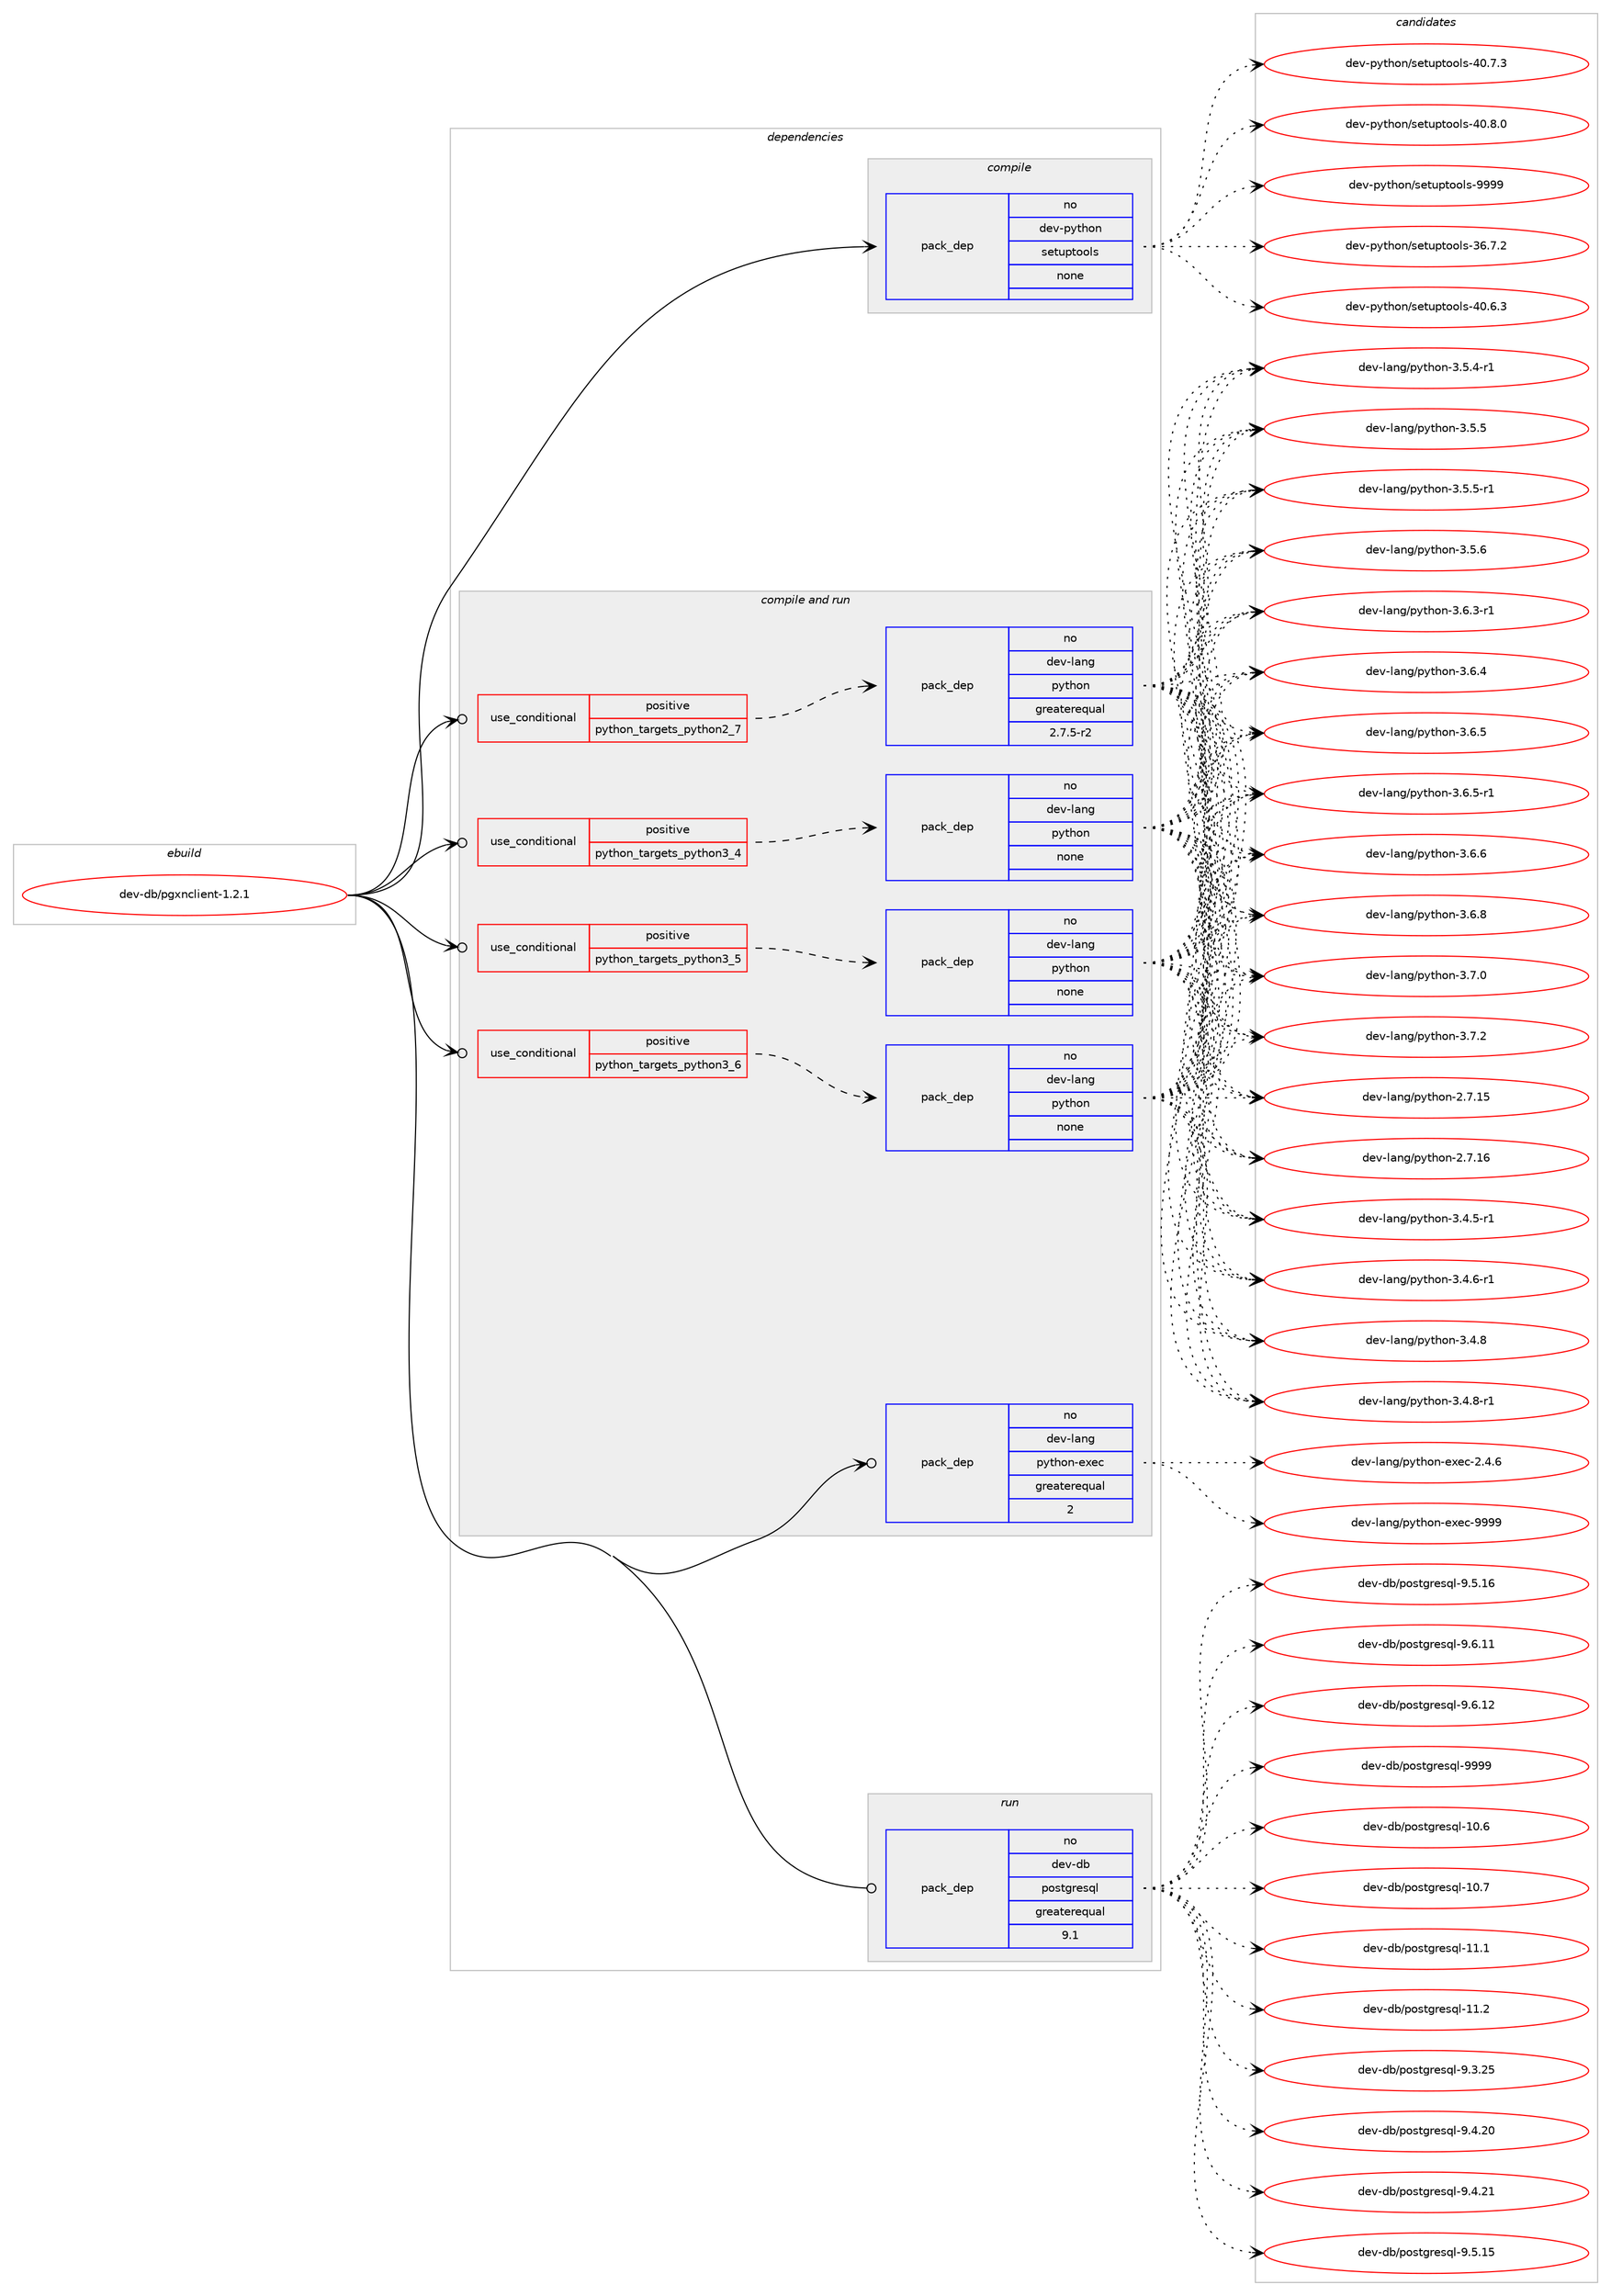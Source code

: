 digraph prolog {

# *************
# Graph options
# *************

newrank=true;
concentrate=true;
compound=true;
graph [rankdir=LR,fontname=Helvetica,fontsize=10,ranksep=1.5];#, ranksep=2.5, nodesep=0.2];
edge  [arrowhead=vee];
node  [fontname=Helvetica,fontsize=10];

# **********
# The ebuild
# **********

subgraph cluster_leftcol {
color=gray;
rank=same;
label=<<i>ebuild</i>>;
id [label="dev-db/pgxnclient-1.2.1", color=red, width=4, href="../dev-db/pgxnclient-1.2.1.svg"];
}

# ****************
# The dependencies
# ****************

subgraph cluster_midcol {
color=gray;
label=<<i>dependencies</i>>;
subgraph cluster_compile {
fillcolor="#eeeeee";
style=filled;
label=<<i>compile</i>>;
subgraph pack943113 {
dependency1321683 [label=<<TABLE BORDER="0" CELLBORDER="1" CELLSPACING="0" CELLPADDING="4" WIDTH="220"><TR><TD ROWSPAN="6" CELLPADDING="30">pack_dep</TD></TR><TR><TD WIDTH="110">no</TD></TR><TR><TD>dev-python</TD></TR><TR><TD>setuptools</TD></TR><TR><TD>none</TD></TR><TR><TD></TD></TR></TABLE>>, shape=none, color=blue];
}
id:e -> dependency1321683:w [weight=20,style="solid",arrowhead="vee"];
}
subgraph cluster_compileandrun {
fillcolor="#eeeeee";
style=filled;
label=<<i>compile and run</i>>;
subgraph cond357611 {
dependency1321684 [label=<<TABLE BORDER="0" CELLBORDER="1" CELLSPACING="0" CELLPADDING="4"><TR><TD ROWSPAN="3" CELLPADDING="10">use_conditional</TD></TR><TR><TD>positive</TD></TR><TR><TD>python_targets_python2_7</TD></TR></TABLE>>, shape=none, color=red];
subgraph pack943114 {
dependency1321685 [label=<<TABLE BORDER="0" CELLBORDER="1" CELLSPACING="0" CELLPADDING="4" WIDTH="220"><TR><TD ROWSPAN="6" CELLPADDING="30">pack_dep</TD></TR><TR><TD WIDTH="110">no</TD></TR><TR><TD>dev-lang</TD></TR><TR><TD>python</TD></TR><TR><TD>greaterequal</TD></TR><TR><TD>2.7.5-r2</TD></TR></TABLE>>, shape=none, color=blue];
}
dependency1321684:e -> dependency1321685:w [weight=20,style="dashed",arrowhead="vee"];
}
id:e -> dependency1321684:w [weight=20,style="solid",arrowhead="odotvee"];
subgraph cond357612 {
dependency1321686 [label=<<TABLE BORDER="0" CELLBORDER="1" CELLSPACING="0" CELLPADDING="4"><TR><TD ROWSPAN="3" CELLPADDING="10">use_conditional</TD></TR><TR><TD>positive</TD></TR><TR><TD>python_targets_python3_4</TD></TR></TABLE>>, shape=none, color=red];
subgraph pack943115 {
dependency1321687 [label=<<TABLE BORDER="0" CELLBORDER="1" CELLSPACING="0" CELLPADDING="4" WIDTH="220"><TR><TD ROWSPAN="6" CELLPADDING="30">pack_dep</TD></TR><TR><TD WIDTH="110">no</TD></TR><TR><TD>dev-lang</TD></TR><TR><TD>python</TD></TR><TR><TD>none</TD></TR><TR><TD></TD></TR></TABLE>>, shape=none, color=blue];
}
dependency1321686:e -> dependency1321687:w [weight=20,style="dashed",arrowhead="vee"];
}
id:e -> dependency1321686:w [weight=20,style="solid",arrowhead="odotvee"];
subgraph cond357613 {
dependency1321688 [label=<<TABLE BORDER="0" CELLBORDER="1" CELLSPACING="0" CELLPADDING="4"><TR><TD ROWSPAN="3" CELLPADDING="10">use_conditional</TD></TR><TR><TD>positive</TD></TR><TR><TD>python_targets_python3_5</TD></TR></TABLE>>, shape=none, color=red];
subgraph pack943116 {
dependency1321689 [label=<<TABLE BORDER="0" CELLBORDER="1" CELLSPACING="0" CELLPADDING="4" WIDTH="220"><TR><TD ROWSPAN="6" CELLPADDING="30">pack_dep</TD></TR><TR><TD WIDTH="110">no</TD></TR><TR><TD>dev-lang</TD></TR><TR><TD>python</TD></TR><TR><TD>none</TD></TR><TR><TD></TD></TR></TABLE>>, shape=none, color=blue];
}
dependency1321688:e -> dependency1321689:w [weight=20,style="dashed",arrowhead="vee"];
}
id:e -> dependency1321688:w [weight=20,style="solid",arrowhead="odotvee"];
subgraph cond357614 {
dependency1321690 [label=<<TABLE BORDER="0" CELLBORDER="1" CELLSPACING="0" CELLPADDING="4"><TR><TD ROWSPAN="3" CELLPADDING="10">use_conditional</TD></TR><TR><TD>positive</TD></TR><TR><TD>python_targets_python3_6</TD></TR></TABLE>>, shape=none, color=red];
subgraph pack943117 {
dependency1321691 [label=<<TABLE BORDER="0" CELLBORDER="1" CELLSPACING="0" CELLPADDING="4" WIDTH="220"><TR><TD ROWSPAN="6" CELLPADDING="30">pack_dep</TD></TR><TR><TD WIDTH="110">no</TD></TR><TR><TD>dev-lang</TD></TR><TR><TD>python</TD></TR><TR><TD>none</TD></TR><TR><TD></TD></TR></TABLE>>, shape=none, color=blue];
}
dependency1321690:e -> dependency1321691:w [weight=20,style="dashed",arrowhead="vee"];
}
id:e -> dependency1321690:w [weight=20,style="solid",arrowhead="odotvee"];
subgraph pack943118 {
dependency1321692 [label=<<TABLE BORDER="0" CELLBORDER="1" CELLSPACING="0" CELLPADDING="4" WIDTH="220"><TR><TD ROWSPAN="6" CELLPADDING="30">pack_dep</TD></TR><TR><TD WIDTH="110">no</TD></TR><TR><TD>dev-lang</TD></TR><TR><TD>python-exec</TD></TR><TR><TD>greaterequal</TD></TR><TR><TD>2</TD></TR></TABLE>>, shape=none, color=blue];
}
id:e -> dependency1321692:w [weight=20,style="solid",arrowhead="odotvee"];
}
subgraph cluster_run {
fillcolor="#eeeeee";
style=filled;
label=<<i>run</i>>;
subgraph pack943119 {
dependency1321693 [label=<<TABLE BORDER="0" CELLBORDER="1" CELLSPACING="0" CELLPADDING="4" WIDTH="220"><TR><TD ROWSPAN="6" CELLPADDING="30">pack_dep</TD></TR><TR><TD WIDTH="110">no</TD></TR><TR><TD>dev-db</TD></TR><TR><TD>postgresql</TD></TR><TR><TD>greaterequal</TD></TR><TR><TD>9.1</TD></TR></TABLE>>, shape=none, color=blue];
}
id:e -> dependency1321693:w [weight=20,style="solid",arrowhead="odot"];
}
}

# **************
# The candidates
# **************

subgraph cluster_choices {
rank=same;
color=gray;
label=<<i>candidates</i>>;

subgraph choice943113 {
color=black;
nodesep=1;
choice100101118451121211161041111104711510111611711211611111110811545515446554650 [label="dev-python/setuptools-36.7.2", color=red, width=4,href="../dev-python/setuptools-36.7.2.svg"];
choice100101118451121211161041111104711510111611711211611111110811545524846544651 [label="dev-python/setuptools-40.6.3", color=red, width=4,href="../dev-python/setuptools-40.6.3.svg"];
choice100101118451121211161041111104711510111611711211611111110811545524846554651 [label="dev-python/setuptools-40.7.3", color=red, width=4,href="../dev-python/setuptools-40.7.3.svg"];
choice100101118451121211161041111104711510111611711211611111110811545524846564648 [label="dev-python/setuptools-40.8.0", color=red, width=4,href="../dev-python/setuptools-40.8.0.svg"];
choice10010111845112121116104111110471151011161171121161111111081154557575757 [label="dev-python/setuptools-9999", color=red, width=4,href="../dev-python/setuptools-9999.svg"];
dependency1321683:e -> choice100101118451121211161041111104711510111611711211611111110811545515446554650:w [style=dotted,weight="100"];
dependency1321683:e -> choice100101118451121211161041111104711510111611711211611111110811545524846544651:w [style=dotted,weight="100"];
dependency1321683:e -> choice100101118451121211161041111104711510111611711211611111110811545524846554651:w [style=dotted,weight="100"];
dependency1321683:e -> choice100101118451121211161041111104711510111611711211611111110811545524846564648:w [style=dotted,weight="100"];
dependency1321683:e -> choice10010111845112121116104111110471151011161171121161111111081154557575757:w [style=dotted,weight="100"];
}
subgraph choice943114 {
color=black;
nodesep=1;
choice10010111845108971101034711212111610411111045504655464953 [label="dev-lang/python-2.7.15", color=red, width=4,href="../dev-lang/python-2.7.15.svg"];
choice10010111845108971101034711212111610411111045504655464954 [label="dev-lang/python-2.7.16", color=red, width=4,href="../dev-lang/python-2.7.16.svg"];
choice1001011184510897110103471121211161041111104551465246534511449 [label="dev-lang/python-3.4.5-r1", color=red, width=4,href="../dev-lang/python-3.4.5-r1.svg"];
choice1001011184510897110103471121211161041111104551465246544511449 [label="dev-lang/python-3.4.6-r1", color=red, width=4,href="../dev-lang/python-3.4.6-r1.svg"];
choice100101118451089711010347112121116104111110455146524656 [label="dev-lang/python-3.4.8", color=red, width=4,href="../dev-lang/python-3.4.8.svg"];
choice1001011184510897110103471121211161041111104551465246564511449 [label="dev-lang/python-3.4.8-r1", color=red, width=4,href="../dev-lang/python-3.4.8-r1.svg"];
choice1001011184510897110103471121211161041111104551465346524511449 [label="dev-lang/python-3.5.4-r1", color=red, width=4,href="../dev-lang/python-3.5.4-r1.svg"];
choice100101118451089711010347112121116104111110455146534653 [label="dev-lang/python-3.5.5", color=red, width=4,href="../dev-lang/python-3.5.5.svg"];
choice1001011184510897110103471121211161041111104551465346534511449 [label="dev-lang/python-3.5.5-r1", color=red, width=4,href="../dev-lang/python-3.5.5-r1.svg"];
choice100101118451089711010347112121116104111110455146534654 [label="dev-lang/python-3.5.6", color=red, width=4,href="../dev-lang/python-3.5.6.svg"];
choice1001011184510897110103471121211161041111104551465446514511449 [label="dev-lang/python-3.6.3-r1", color=red, width=4,href="../dev-lang/python-3.6.3-r1.svg"];
choice100101118451089711010347112121116104111110455146544652 [label="dev-lang/python-3.6.4", color=red, width=4,href="../dev-lang/python-3.6.4.svg"];
choice100101118451089711010347112121116104111110455146544653 [label="dev-lang/python-3.6.5", color=red, width=4,href="../dev-lang/python-3.6.5.svg"];
choice1001011184510897110103471121211161041111104551465446534511449 [label="dev-lang/python-3.6.5-r1", color=red, width=4,href="../dev-lang/python-3.6.5-r1.svg"];
choice100101118451089711010347112121116104111110455146544654 [label="dev-lang/python-3.6.6", color=red, width=4,href="../dev-lang/python-3.6.6.svg"];
choice100101118451089711010347112121116104111110455146544656 [label="dev-lang/python-3.6.8", color=red, width=4,href="../dev-lang/python-3.6.8.svg"];
choice100101118451089711010347112121116104111110455146554648 [label="dev-lang/python-3.7.0", color=red, width=4,href="../dev-lang/python-3.7.0.svg"];
choice100101118451089711010347112121116104111110455146554650 [label="dev-lang/python-3.7.2", color=red, width=4,href="../dev-lang/python-3.7.2.svg"];
dependency1321685:e -> choice10010111845108971101034711212111610411111045504655464953:w [style=dotted,weight="100"];
dependency1321685:e -> choice10010111845108971101034711212111610411111045504655464954:w [style=dotted,weight="100"];
dependency1321685:e -> choice1001011184510897110103471121211161041111104551465246534511449:w [style=dotted,weight="100"];
dependency1321685:e -> choice1001011184510897110103471121211161041111104551465246544511449:w [style=dotted,weight="100"];
dependency1321685:e -> choice100101118451089711010347112121116104111110455146524656:w [style=dotted,weight="100"];
dependency1321685:e -> choice1001011184510897110103471121211161041111104551465246564511449:w [style=dotted,weight="100"];
dependency1321685:e -> choice1001011184510897110103471121211161041111104551465346524511449:w [style=dotted,weight="100"];
dependency1321685:e -> choice100101118451089711010347112121116104111110455146534653:w [style=dotted,weight="100"];
dependency1321685:e -> choice1001011184510897110103471121211161041111104551465346534511449:w [style=dotted,weight="100"];
dependency1321685:e -> choice100101118451089711010347112121116104111110455146534654:w [style=dotted,weight="100"];
dependency1321685:e -> choice1001011184510897110103471121211161041111104551465446514511449:w [style=dotted,weight="100"];
dependency1321685:e -> choice100101118451089711010347112121116104111110455146544652:w [style=dotted,weight="100"];
dependency1321685:e -> choice100101118451089711010347112121116104111110455146544653:w [style=dotted,weight="100"];
dependency1321685:e -> choice1001011184510897110103471121211161041111104551465446534511449:w [style=dotted,weight="100"];
dependency1321685:e -> choice100101118451089711010347112121116104111110455146544654:w [style=dotted,weight="100"];
dependency1321685:e -> choice100101118451089711010347112121116104111110455146544656:w [style=dotted,weight="100"];
dependency1321685:e -> choice100101118451089711010347112121116104111110455146554648:w [style=dotted,weight="100"];
dependency1321685:e -> choice100101118451089711010347112121116104111110455146554650:w [style=dotted,weight="100"];
}
subgraph choice943115 {
color=black;
nodesep=1;
choice10010111845108971101034711212111610411111045504655464953 [label="dev-lang/python-2.7.15", color=red, width=4,href="../dev-lang/python-2.7.15.svg"];
choice10010111845108971101034711212111610411111045504655464954 [label="dev-lang/python-2.7.16", color=red, width=4,href="../dev-lang/python-2.7.16.svg"];
choice1001011184510897110103471121211161041111104551465246534511449 [label="dev-lang/python-3.4.5-r1", color=red, width=4,href="../dev-lang/python-3.4.5-r1.svg"];
choice1001011184510897110103471121211161041111104551465246544511449 [label="dev-lang/python-3.4.6-r1", color=red, width=4,href="../dev-lang/python-3.4.6-r1.svg"];
choice100101118451089711010347112121116104111110455146524656 [label="dev-lang/python-3.4.8", color=red, width=4,href="../dev-lang/python-3.4.8.svg"];
choice1001011184510897110103471121211161041111104551465246564511449 [label="dev-lang/python-3.4.8-r1", color=red, width=4,href="../dev-lang/python-3.4.8-r1.svg"];
choice1001011184510897110103471121211161041111104551465346524511449 [label="dev-lang/python-3.5.4-r1", color=red, width=4,href="../dev-lang/python-3.5.4-r1.svg"];
choice100101118451089711010347112121116104111110455146534653 [label="dev-lang/python-3.5.5", color=red, width=4,href="../dev-lang/python-3.5.5.svg"];
choice1001011184510897110103471121211161041111104551465346534511449 [label="dev-lang/python-3.5.5-r1", color=red, width=4,href="../dev-lang/python-3.5.5-r1.svg"];
choice100101118451089711010347112121116104111110455146534654 [label="dev-lang/python-3.5.6", color=red, width=4,href="../dev-lang/python-3.5.6.svg"];
choice1001011184510897110103471121211161041111104551465446514511449 [label="dev-lang/python-3.6.3-r1", color=red, width=4,href="../dev-lang/python-3.6.3-r1.svg"];
choice100101118451089711010347112121116104111110455146544652 [label="dev-lang/python-3.6.4", color=red, width=4,href="../dev-lang/python-3.6.4.svg"];
choice100101118451089711010347112121116104111110455146544653 [label="dev-lang/python-3.6.5", color=red, width=4,href="../dev-lang/python-3.6.5.svg"];
choice1001011184510897110103471121211161041111104551465446534511449 [label="dev-lang/python-3.6.5-r1", color=red, width=4,href="../dev-lang/python-3.6.5-r1.svg"];
choice100101118451089711010347112121116104111110455146544654 [label="dev-lang/python-3.6.6", color=red, width=4,href="../dev-lang/python-3.6.6.svg"];
choice100101118451089711010347112121116104111110455146544656 [label="dev-lang/python-3.6.8", color=red, width=4,href="../dev-lang/python-3.6.8.svg"];
choice100101118451089711010347112121116104111110455146554648 [label="dev-lang/python-3.7.0", color=red, width=4,href="../dev-lang/python-3.7.0.svg"];
choice100101118451089711010347112121116104111110455146554650 [label="dev-lang/python-3.7.2", color=red, width=4,href="../dev-lang/python-3.7.2.svg"];
dependency1321687:e -> choice10010111845108971101034711212111610411111045504655464953:w [style=dotted,weight="100"];
dependency1321687:e -> choice10010111845108971101034711212111610411111045504655464954:w [style=dotted,weight="100"];
dependency1321687:e -> choice1001011184510897110103471121211161041111104551465246534511449:w [style=dotted,weight="100"];
dependency1321687:e -> choice1001011184510897110103471121211161041111104551465246544511449:w [style=dotted,weight="100"];
dependency1321687:e -> choice100101118451089711010347112121116104111110455146524656:w [style=dotted,weight="100"];
dependency1321687:e -> choice1001011184510897110103471121211161041111104551465246564511449:w [style=dotted,weight="100"];
dependency1321687:e -> choice1001011184510897110103471121211161041111104551465346524511449:w [style=dotted,weight="100"];
dependency1321687:e -> choice100101118451089711010347112121116104111110455146534653:w [style=dotted,weight="100"];
dependency1321687:e -> choice1001011184510897110103471121211161041111104551465346534511449:w [style=dotted,weight="100"];
dependency1321687:e -> choice100101118451089711010347112121116104111110455146534654:w [style=dotted,weight="100"];
dependency1321687:e -> choice1001011184510897110103471121211161041111104551465446514511449:w [style=dotted,weight="100"];
dependency1321687:e -> choice100101118451089711010347112121116104111110455146544652:w [style=dotted,weight="100"];
dependency1321687:e -> choice100101118451089711010347112121116104111110455146544653:w [style=dotted,weight="100"];
dependency1321687:e -> choice1001011184510897110103471121211161041111104551465446534511449:w [style=dotted,weight="100"];
dependency1321687:e -> choice100101118451089711010347112121116104111110455146544654:w [style=dotted,weight="100"];
dependency1321687:e -> choice100101118451089711010347112121116104111110455146544656:w [style=dotted,weight="100"];
dependency1321687:e -> choice100101118451089711010347112121116104111110455146554648:w [style=dotted,weight="100"];
dependency1321687:e -> choice100101118451089711010347112121116104111110455146554650:w [style=dotted,weight="100"];
}
subgraph choice943116 {
color=black;
nodesep=1;
choice10010111845108971101034711212111610411111045504655464953 [label="dev-lang/python-2.7.15", color=red, width=4,href="../dev-lang/python-2.7.15.svg"];
choice10010111845108971101034711212111610411111045504655464954 [label="dev-lang/python-2.7.16", color=red, width=4,href="../dev-lang/python-2.7.16.svg"];
choice1001011184510897110103471121211161041111104551465246534511449 [label="dev-lang/python-3.4.5-r1", color=red, width=4,href="../dev-lang/python-3.4.5-r1.svg"];
choice1001011184510897110103471121211161041111104551465246544511449 [label="dev-lang/python-3.4.6-r1", color=red, width=4,href="../dev-lang/python-3.4.6-r1.svg"];
choice100101118451089711010347112121116104111110455146524656 [label="dev-lang/python-3.4.8", color=red, width=4,href="../dev-lang/python-3.4.8.svg"];
choice1001011184510897110103471121211161041111104551465246564511449 [label="dev-lang/python-3.4.8-r1", color=red, width=4,href="../dev-lang/python-3.4.8-r1.svg"];
choice1001011184510897110103471121211161041111104551465346524511449 [label="dev-lang/python-3.5.4-r1", color=red, width=4,href="../dev-lang/python-3.5.4-r1.svg"];
choice100101118451089711010347112121116104111110455146534653 [label="dev-lang/python-3.5.5", color=red, width=4,href="../dev-lang/python-3.5.5.svg"];
choice1001011184510897110103471121211161041111104551465346534511449 [label="dev-lang/python-3.5.5-r1", color=red, width=4,href="../dev-lang/python-3.5.5-r1.svg"];
choice100101118451089711010347112121116104111110455146534654 [label="dev-lang/python-3.5.6", color=red, width=4,href="../dev-lang/python-3.5.6.svg"];
choice1001011184510897110103471121211161041111104551465446514511449 [label="dev-lang/python-3.6.3-r1", color=red, width=4,href="../dev-lang/python-3.6.3-r1.svg"];
choice100101118451089711010347112121116104111110455146544652 [label="dev-lang/python-3.6.4", color=red, width=4,href="../dev-lang/python-3.6.4.svg"];
choice100101118451089711010347112121116104111110455146544653 [label="dev-lang/python-3.6.5", color=red, width=4,href="../dev-lang/python-3.6.5.svg"];
choice1001011184510897110103471121211161041111104551465446534511449 [label="dev-lang/python-3.6.5-r1", color=red, width=4,href="../dev-lang/python-3.6.5-r1.svg"];
choice100101118451089711010347112121116104111110455146544654 [label="dev-lang/python-3.6.6", color=red, width=4,href="../dev-lang/python-3.6.6.svg"];
choice100101118451089711010347112121116104111110455146544656 [label="dev-lang/python-3.6.8", color=red, width=4,href="../dev-lang/python-3.6.8.svg"];
choice100101118451089711010347112121116104111110455146554648 [label="dev-lang/python-3.7.0", color=red, width=4,href="../dev-lang/python-3.7.0.svg"];
choice100101118451089711010347112121116104111110455146554650 [label="dev-lang/python-3.7.2", color=red, width=4,href="../dev-lang/python-3.7.2.svg"];
dependency1321689:e -> choice10010111845108971101034711212111610411111045504655464953:w [style=dotted,weight="100"];
dependency1321689:e -> choice10010111845108971101034711212111610411111045504655464954:w [style=dotted,weight="100"];
dependency1321689:e -> choice1001011184510897110103471121211161041111104551465246534511449:w [style=dotted,weight="100"];
dependency1321689:e -> choice1001011184510897110103471121211161041111104551465246544511449:w [style=dotted,weight="100"];
dependency1321689:e -> choice100101118451089711010347112121116104111110455146524656:w [style=dotted,weight="100"];
dependency1321689:e -> choice1001011184510897110103471121211161041111104551465246564511449:w [style=dotted,weight="100"];
dependency1321689:e -> choice1001011184510897110103471121211161041111104551465346524511449:w [style=dotted,weight="100"];
dependency1321689:e -> choice100101118451089711010347112121116104111110455146534653:w [style=dotted,weight="100"];
dependency1321689:e -> choice1001011184510897110103471121211161041111104551465346534511449:w [style=dotted,weight="100"];
dependency1321689:e -> choice100101118451089711010347112121116104111110455146534654:w [style=dotted,weight="100"];
dependency1321689:e -> choice1001011184510897110103471121211161041111104551465446514511449:w [style=dotted,weight="100"];
dependency1321689:e -> choice100101118451089711010347112121116104111110455146544652:w [style=dotted,weight="100"];
dependency1321689:e -> choice100101118451089711010347112121116104111110455146544653:w [style=dotted,weight="100"];
dependency1321689:e -> choice1001011184510897110103471121211161041111104551465446534511449:w [style=dotted,weight="100"];
dependency1321689:e -> choice100101118451089711010347112121116104111110455146544654:w [style=dotted,weight="100"];
dependency1321689:e -> choice100101118451089711010347112121116104111110455146544656:w [style=dotted,weight="100"];
dependency1321689:e -> choice100101118451089711010347112121116104111110455146554648:w [style=dotted,weight="100"];
dependency1321689:e -> choice100101118451089711010347112121116104111110455146554650:w [style=dotted,weight="100"];
}
subgraph choice943117 {
color=black;
nodesep=1;
choice10010111845108971101034711212111610411111045504655464953 [label="dev-lang/python-2.7.15", color=red, width=4,href="../dev-lang/python-2.7.15.svg"];
choice10010111845108971101034711212111610411111045504655464954 [label="dev-lang/python-2.7.16", color=red, width=4,href="../dev-lang/python-2.7.16.svg"];
choice1001011184510897110103471121211161041111104551465246534511449 [label="dev-lang/python-3.4.5-r1", color=red, width=4,href="../dev-lang/python-3.4.5-r1.svg"];
choice1001011184510897110103471121211161041111104551465246544511449 [label="dev-lang/python-3.4.6-r1", color=red, width=4,href="../dev-lang/python-3.4.6-r1.svg"];
choice100101118451089711010347112121116104111110455146524656 [label="dev-lang/python-3.4.8", color=red, width=4,href="../dev-lang/python-3.4.8.svg"];
choice1001011184510897110103471121211161041111104551465246564511449 [label="dev-lang/python-3.4.8-r1", color=red, width=4,href="../dev-lang/python-3.4.8-r1.svg"];
choice1001011184510897110103471121211161041111104551465346524511449 [label="dev-lang/python-3.5.4-r1", color=red, width=4,href="../dev-lang/python-3.5.4-r1.svg"];
choice100101118451089711010347112121116104111110455146534653 [label="dev-lang/python-3.5.5", color=red, width=4,href="../dev-lang/python-3.5.5.svg"];
choice1001011184510897110103471121211161041111104551465346534511449 [label="dev-lang/python-3.5.5-r1", color=red, width=4,href="../dev-lang/python-3.5.5-r1.svg"];
choice100101118451089711010347112121116104111110455146534654 [label="dev-lang/python-3.5.6", color=red, width=4,href="../dev-lang/python-3.5.6.svg"];
choice1001011184510897110103471121211161041111104551465446514511449 [label="dev-lang/python-3.6.3-r1", color=red, width=4,href="../dev-lang/python-3.6.3-r1.svg"];
choice100101118451089711010347112121116104111110455146544652 [label="dev-lang/python-3.6.4", color=red, width=4,href="../dev-lang/python-3.6.4.svg"];
choice100101118451089711010347112121116104111110455146544653 [label="dev-lang/python-3.6.5", color=red, width=4,href="../dev-lang/python-3.6.5.svg"];
choice1001011184510897110103471121211161041111104551465446534511449 [label="dev-lang/python-3.6.5-r1", color=red, width=4,href="../dev-lang/python-3.6.5-r1.svg"];
choice100101118451089711010347112121116104111110455146544654 [label="dev-lang/python-3.6.6", color=red, width=4,href="../dev-lang/python-3.6.6.svg"];
choice100101118451089711010347112121116104111110455146544656 [label="dev-lang/python-3.6.8", color=red, width=4,href="../dev-lang/python-3.6.8.svg"];
choice100101118451089711010347112121116104111110455146554648 [label="dev-lang/python-3.7.0", color=red, width=4,href="../dev-lang/python-3.7.0.svg"];
choice100101118451089711010347112121116104111110455146554650 [label="dev-lang/python-3.7.2", color=red, width=4,href="../dev-lang/python-3.7.2.svg"];
dependency1321691:e -> choice10010111845108971101034711212111610411111045504655464953:w [style=dotted,weight="100"];
dependency1321691:e -> choice10010111845108971101034711212111610411111045504655464954:w [style=dotted,weight="100"];
dependency1321691:e -> choice1001011184510897110103471121211161041111104551465246534511449:w [style=dotted,weight="100"];
dependency1321691:e -> choice1001011184510897110103471121211161041111104551465246544511449:w [style=dotted,weight="100"];
dependency1321691:e -> choice100101118451089711010347112121116104111110455146524656:w [style=dotted,weight="100"];
dependency1321691:e -> choice1001011184510897110103471121211161041111104551465246564511449:w [style=dotted,weight="100"];
dependency1321691:e -> choice1001011184510897110103471121211161041111104551465346524511449:w [style=dotted,weight="100"];
dependency1321691:e -> choice100101118451089711010347112121116104111110455146534653:w [style=dotted,weight="100"];
dependency1321691:e -> choice1001011184510897110103471121211161041111104551465346534511449:w [style=dotted,weight="100"];
dependency1321691:e -> choice100101118451089711010347112121116104111110455146534654:w [style=dotted,weight="100"];
dependency1321691:e -> choice1001011184510897110103471121211161041111104551465446514511449:w [style=dotted,weight="100"];
dependency1321691:e -> choice100101118451089711010347112121116104111110455146544652:w [style=dotted,weight="100"];
dependency1321691:e -> choice100101118451089711010347112121116104111110455146544653:w [style=dotted,weight="100"];
dependency1321691:e -> choice1001011184510897110103471121211161041111104551465446534511449:w [style=dotted,weight="100"];
dependency1321691:e -> choice100101118451089711010347112121116104111110455146544654:w [style=dotted,weight="100"];
dependency1321691:e -> choice100101118451089711010347112121116104111110455146544656:w [style=dotted,weight="100"];
dependency1321691:e -> choice100101118451089711010347112121116104111110455146554648:w [style=dotted,weight="100"];
dependency1321691:e -> choice100101118451089711010347112121116104111110455146554650:w [style=dotted,weight="100"];
}
subgraph choice943118 {
color=black;
nodesep=1;
choice1001011184510897110103471121211161041111104510112010199455046524654 [label="dev-lang/python-exec-2.4.6", color=red, width=4,href="../dev-lang/python-exec-2.4.6.svg"];
choice10010111845108971101034711212111610411111045101120101994557575757 [label="dev-lang/python-exec-9999", color=red, width=4,href="../dev-lang/python-exec-9999.svg"];
dependency1321692:e -> choice1001011184510897110103471121211161041111104510112010199455046524654:w [style=dotted,weight="100"];
dependency1321692:e -> choice10010111845108971101034711212111610411111045101120101994557575757:w [style=dotted,weight="100"];
}
subgraph choice943119 {
color=black;
nodesep=1;
choice1001011184510098471121111151161031141011151131084549484654 [label="dev-db/postgresql-10.6", color=red, width=4,href="../dev-db/postgresql-10.6.svg"];
choice1001011184510098471121111151161031141011151131084549484655 [label="dev-db/postgresql-10.7", color=red, width=4,href="../dev-db/postgresql-10.7.svg"];
choice1001011184510098471121111151161031141011151131084549494649 [label="dev-db/postgresql-11.1", color=red, width=4,href="../dev-db/postgresql-11.1.svg"];
choice1001011184510098471121111151161031141011151131084549494650 [label="dev-db/postgresql-11.2", color=red, width=4,href="../dev-db/postgresql-11.2.svg"];
choice10010111845100984711211111511610311410111511310845574651465053 [label="dev-db/postgresql-9.3.25", color=red, width=4,href="../dev-db/postgresql-9.3.25.svg"];
choice10010111845100984711211111511610311410111511310845574652465048 [label="dev-db/postgresql-9.4.20", color=red, width=4,href="../dev-db/postgresql-9.4.20.svg"];
choice10010111845100984711211111511610311410111511310845574652465049 [label="dev-db/postgresql-9.4.21", color=red, width=4,href="../dev-db/postgresql-9.4.21.svg"];
choice10010111845100984711211111511610311410111511310845574653464953 [label="dev-db/postgresql-9.5.15", color=red, width=4,href="../dev-db/postgresql-9.5.15.svg"];
choice10010111845100984711211111511610311410111511310845574653464954 [label="dev-db/postgresql-9.5.16", color=red, width=4,href="../dev-db/postgresql-9.5.16.svg"];
choice10010111845100984711211111511610311410111511310845574654464949 [label="dev-db/postgresql-9.6.11", color=red, width=4,href="../dev-db/postgresql-9.6.11.svg"];
choice10010111845100984711211111511610311410111511310845574654464950 [label="dev-db/postgresql-9.6.12", color=red, width=4,href="../dev-db/postgresql-9.6.12.svg"];
choice1001011184510098471121111151161031141011151131084557575757 [label="dev-db/postgresql-9999", color=red, width=4,href="../dev-db/postgresql-9999.svg"];
dependency1321693:e -> choice1001011184510098471121111151161031141011151131084549484654:w [style=dotted,weight="100"];
dependency1321693:e -> choice1001011184510098471121111151161031141011151131084549484655:w [style=dotted,weight="100"];
dependency1321693:e -> choice1001011184510098471121111151161031141011151131084549494649:w [style=dotted,weight="100"];
dependency1321693:e -> choice1001011184510098471121111151161031141011151131084549494650:w [style=dotted,weight="100"];
dependency1321693:e -> choice10010111845100984711211111511610311410111511310845574651465053:w [style=dotted,weight="100"];
dependency1321693:e -> choice10010111845100984711211111511610311410111511310845574652465048:w [style=dotted,weight="100"];
dependency1321693:e -> choice10010111845100984711211111511610311410111511310845574652465049:w [style=dotted,weight="100"];
dependency1321693:e -> choice10010111845100984711211111511610311410111511310845574653464953:w [style=dotted,weight="100"];
dependency1321693:e -> choice10010111845100984711211111511610311410111511310845574653464954:w [style=dotted,weight="100"];
dependency1321693:e -> choice10010111845100984711211111511610311410111511310845574654464949:w [style=dotted,weight="100"];
dependency1321693:e -> choice10010111845100984711211111511610311410111511310845574654464950:w [style=dotted,weight="100"];
dependency1321693:e -> choice1001011184510098471121111151161031141011151131084557575757:w [style=dotted,weight="100"];
}
}

}
